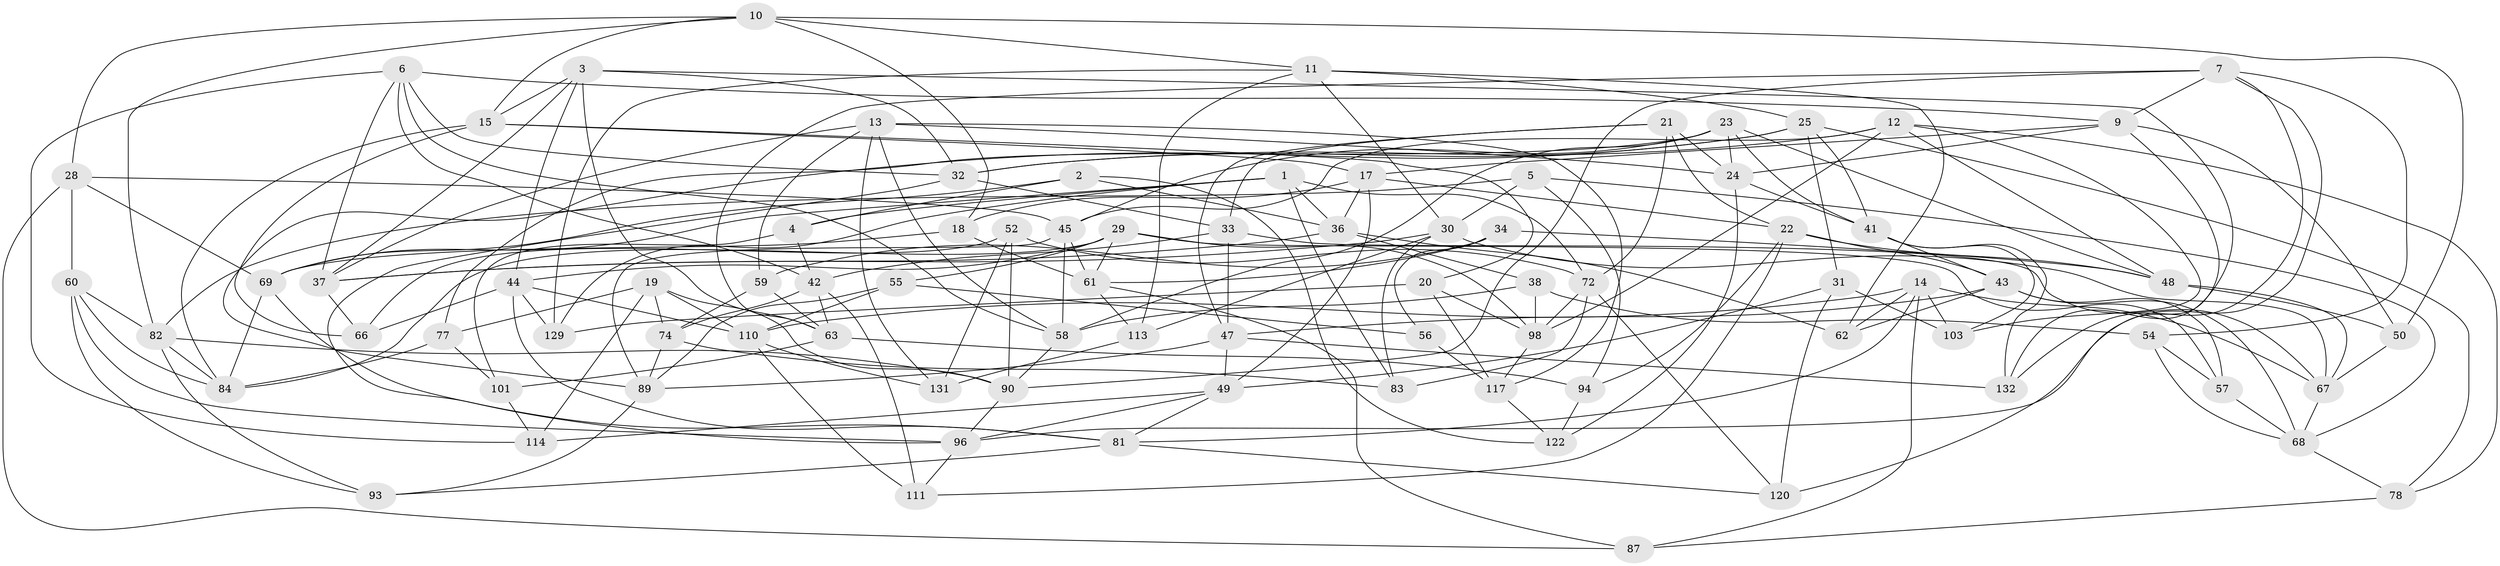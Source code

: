 // original degree distribution, {4: 1.0}
// Generated by graph-tools (version 1.1) at 2025/42/03/06/25 10:42:19]
// undirected, 84 vertices, 215 edges
graph export_dot {
graph [start="1"]
  node [color=gray90,style=filled];
  1 [super="+53"];
  2;
  3 [super="+26"];
  4;
  5;
  6 [super="+119"];
  7 [super="+8"];
  9 [super="+65"];
  10 [super="+79"];
  11 [super="+39"];
  12 [super="+16"];
  13 [super="+64"];
  14 [super="+118"];
  15 [super="+133"];
  17 [super="+116"];
  18;
  19 [super="+88"];
  20;
  21 [super="+104"];
  22 [super="+100"];
  23 [super="+125"];
  24 [super="+27"];
  25 [super="+35"];
  28 [super="+46"];
  29 [super="+106"];
  30 [super="+40"];
  31;
  32 [super="+97"];
  33 [super="+127"];
  34;
  36 [super="+73"];
  37 [super="+51"];
  38;
  41 [super="+80"];
  42 [super="+75"];
  43 [super="+86"];
  44 [super="+123"];
  45 [super="+134"];
  47 [super="+126"];
  48 [super="+99"];
  49 [super="+121"];
  50;
  52;
  54;
  55;
  56;
  57;
  58 [super="+112"];
  59;
  60 [super="+70"];
  61 [super="+95"];
  62;
  63 [super="+71"];
  66;
  67 [super="+102"];
  68 [super="+76"];
  69 [super="+128"];
  72 [super="+107"];
  74 [super="+91"];
  77;
  78;
  81 [super="+108"];
  82 [super="+85"];
  83;
  84 [super="+115"];
  87;
  89 [super="+109"];
  90 [super="+92"];
  93;
  94;
  96 [super="+130"];
  98 [super="+105"];
  101;
  103;
  110 [super="+124"];
  111;
  113;
  114;
  117 [super="+135"];
  120;
  122;
  129;
  131;
  132;
  1 -- 83;
  1 -- 4;
  1 -- 72;
  1 -- 129;
  1 -- 36;
  1 -- 69;
  2 -- 69;
  2 -- 122;
  2 -- 4;
  2 -- 36;
  3 -- 132;
  3 -- 44;
  3 -- 63;
  3 -- 37;
  3 -- 32;
  3 -- 15;
  4 -- 101;
  4 -- 42;
  5 -- 94;
  5 -- 82;
  5 -- 30;
  5 -- 68;
  6 -- 37;
  6 -- 58;
  6 -- 114;
  6 -- 42;
  6 -- 9;
  6 -- 32;
  7 -- 54;
  7 -- 132;
  7 -- 63;
  7 -- 96;
  7 -- 9;
  7 -- 90;
  9 -- 50;
  9 -- 24;
  9 -- 120;
  9 -- 17;
  10 -- 15;
  10 -- 18;
  10 -- 50;
  10 -- 11;
  10 -- 28;
  10 -- 82;
  11 -- 113;
  11 -- 129;
  11 -- 62;
  11 -- 25;
  11 -- 30;
  12 -- 103;
  12 -- 98;
  12 -- 48;
  12 -- 32;
  12 -- 45;
  12 -- 78;
  13 -- 59;
  13 -- 131;
  13 -- 24;
  13 -- 117;
  13 -- 58;
  13 -- 37;
  14 -- 62;
  14 -- 87;
  14 -- 67;
  14 -- 103;
  14 -- 81;
  14 -- 110;
  15 -- 17;
  15 -- 20;
  15 -- 66;
  15 -- 84;
  17 -- 49;
  17 -- 18;
  17 -- 22;
  17 -- 36;
  18 -- 61;
  18 -- 69;
  19 -- 77;
  19 -- 114;
  19 -- 110;
  19 -- 74 [weight=2];
  19 -- 90;
  20 -- 98;
  20 -- 129;
  20 -- 117;
  21 -- 22;
  21 -- 24;
  21 -- 33 [weight=2];
  21 -- 47;
  21 -- 72;
  22 -- 111;
  22 -- 48;
  22 -- 94;
  22 -- 43;
  23 -- 41;
  23 -- 48;
  23 -- 58;
  23 -- 24;
  23 -- 45;
  23 -- 77;
  24 -- 122;
  24 -- 41;
  25 -- 31;
  25 -- 78;
  25 -- 32;
  25 -- 41;
  25 -- 89;
  28 -- 69;
  28 -- 45;
  28 -- 87;
  28 -- 60 [weight=2];
  29 -- 44;
  29 -- 61;
  29 -- 84;
  29 -- 57;
  29 -- 98;
  29 -- 55;
  30 -- 67;
  30 -- 113;
  30 -- 83;
  30 -- 37;
  31 -- 103;
  31 -- 120;
  31 -- 49;
  32 -- 33;
  32 -- 96;
  33 -- 47;
  33 -- 67;
  33 -- 42;
  34 -- 59;
  34 -- 56;
  34 -- 48;
  34 -- 61;
  36 -- 38;
  36 -- 37;
  36 -- 62;
  37 -- 66;
  38 -- 54;
  38 -- 98;
  38 -- 58;
  41 -- 132;
  41 -- 103;
  41 -- 43;
  42 -- 74;
  42 -- 63;
  42 -- 111;
  43 -- 57;
  43 -- 47;
  43 -- 62;
  43 -- 68;
  44 -- 129;
  44 -- 66;
  44 -- 81;
  44 -- 110;
  45 -- 61;
  45 -- 58;
  45 -- 89;
  47 -- 49;
  47 -- 89;
  47 -- 132;
  48 -- 50;
  48 -- 67;
  49 -- 81;
  49 -- 114;
  49 -- 96;
  50 -- 67;
  52 -- 131;
  52 -- 66;
  52 -- 90;
  52 -- 72;
  54 -- 57;
  54 -- 68;
  55 -- 110;
  55 -- 89;
  55 -- 56;
  56 -- 117 [weight=2];
  57 -- 68;
  58 -- 90;
  59 -- 63;
  59 -- 74;
  60 -- 93;
  60 -- 82;
  60 -- 84;
  60 -- 96;
  61 -- 113;
  61 -- 87;
  63 -- 101;
  63 -- 94;
  67 -- 68;
  68 -- 78;
  69 -- 81;
  69 -- 84;
  72 -- 120;
  72 -- 98;
  72 -- 83;
  74 -- 83;
  74 -- 89;
  77 -- 101;
  77 -- 84;
  78 -- 87;
  81 -- 93;
  81 -- 120;
  82 -- 93;
  82 -- 84;
  82 -- 90;
  89 -- 93;
  90 -- 96;
  94 -- 122;
  96 -- 111;
  98 -- 117;
  101 -- 114;
  110 -- 131;
  110 -- 111;
  113 -- 131;
  117 -- 122;
}
